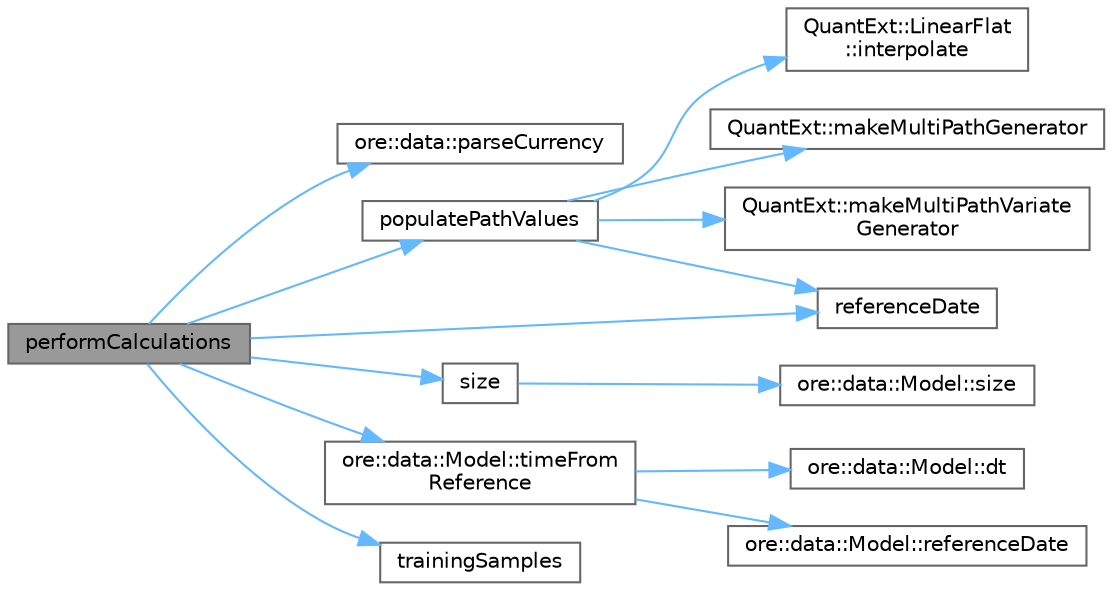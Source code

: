 digraph "performCalculations"
{
 // INTERACTIVE_SVG=YES
 // LATEX_PDF_SIZE
  bgcolor="transparent";
  edge [fontname=Helvetica,fontsize=10,labelfontname=Helvetica,labelfontsize=10];
  node [fontname=Helvetica,fontsize=10,shape=box,height=0.2,width=0.4];
  rankdir="LR";
  Node1 [label="performCalculations",height=0.2,width=0.4,color="gray40", fillcolor="grey60", style="filled", fontcolor="black",tooltip=" "];
  Node1 -> Node2 [color="steelblue1",style="solid"];
  Node2 [label="ore::data::parseCurrency",height=0.2,width=0.4,color="grey40", fillcolor="white", style="filled",URL="$group__utilities.html#ga6e9e781a58e78200301c76161589fc7b",tooltip="Convert text to QuantLib::Currency."];
  Node1 -> Node3 [color="steelblue1",style="solid"];
  Node3 [label="populatePathValues",height=0.2,width=0.4,color="grey40", fillcolor="white", style="filled",URL="$classore_1_1data_1_1_gaussian_cam.html#a4337a36a572127722e5fb875b79f6ea1",tooltip=" "];
  Node3 -> Node4 [color="steelblue1",style="solid"];
  Node4 [label="QuantExt::LinearFlat\l::interpolate",height=0.2,width=0.4,color="grey40", fillcolor="white", style="filled",URL="C:/dev/ORE/documentation/QuantExt/doc/quantext.tag$class_quant_ext_1_1_linear_flat.html#aeebdaea19fcf47f8c30382a178283141",tooltip=" "];
  Node3 -> Node5 [color="steelblue1",style="solid"];
  Node5 [label="QuantExt::makeMultiPathGenerator",height=0.2,width=0.4,color="grey40", fillcolor="white", style="filled",URL="C:/dev/ORE/documentation/QuantExt/doc/quantext.tag$namespace_quant_ext.html#a293bf46c308777c99d96b720845b4887",tooltip=" "];
  Node3 -> Node6 [color="steelblue1",style="solid"];
  Node6 [label="QuantExt::makeMultiPathVariate\lGenerator",height=0.2,width=0.4,color="grey40", fillcolor="white", style="filled",URL="C:/dev/ORE/documentation/QuantExt/doc/quantext.tag$namespace_quant_ext.html#a729ccb86fe486686cc1c21d403482d4a",tooltip=" "];
  Node3 -> Node7 [color="steelblue1",style="solid"];
  Node7 [label="referenceDate",height=0.2,width=0.4,color="grey40", fillcolor="white", style="filled",URL="$classore_1_1data_1_1_gaussian_cam.html#a5ce8b0af276b7c06ab424e688ae2d318",tooltip=" "];
  Node1 -> Node7 [color="steelblue1",style="solid"];
  Node1 -> Node8 [color="steelblue1",style="solid"];
  Node8 [label="size",height=0.2,width=0.4,color="grey40", fillcolor="white", style="filled",URL="$classore_1_1data_1_1_gaussian_cam.html#a22f414d57ba9b94e5696ae6fb61352a2",tooltip=" "];
  Node8 -> Node9 [color="steelblue1",style="solid"];
  Node9 [label="ore::data::Model::size",height=0.2,width=0.4,color="grey40", fillcolor="white", style="filled",URL="$classore_1_1data_1_1_model.html#a9edcd102946c4e3bd0bcdba2fc64e397",tooltip=" "];
  Node1 -> Node10 [color="steelblue1",style="solid"];
  Node10 [label="ore::data::Model::timeFrom\lReference",height=0.2,width=0.4,color="grey40", fillcolor="white", style="filled",URL="$classore_1_1data_1_1_model.html#a6fead1da49affdddae755f95d693c4f3",tooltip=" "];
  Node10 -> Node11 [color="steelblue1",style="solid"];
  Node11 [label="ore::data::Model::dt",height=0.2,width=0.4,color="grey40", fillcolor="white", style="filled",URL="$classore_1_1data_1_1_model.html#a03ae29747e458dc27b32188899fdbf7a",tooltip=" "];
  Node10 -> Node12 [color="steelblue1",style="solid"];
  Node12 [label="ore::data::Model::referenceDate",height=0.2,width=0.4,color="grey40", fillcolor="white", style="filled",URL="$classore_1_1data_1_1_model.html#a06843bb9dcd2cb5e4ef8185cc5fe57c9",tooltip=" "];
  Node1 -> Node13 [color="steelblue1",style="solid"];
  Node13 [label="trainingSamples",height=0.2,width=0.4,color="grey40", fillcolor="white", style="filled",URL="$classore_1_1data_1_1_gaussian_cam.html#ac41c73ef8085aa5b72bf6009f56011ff",tooltip=" "];
}
